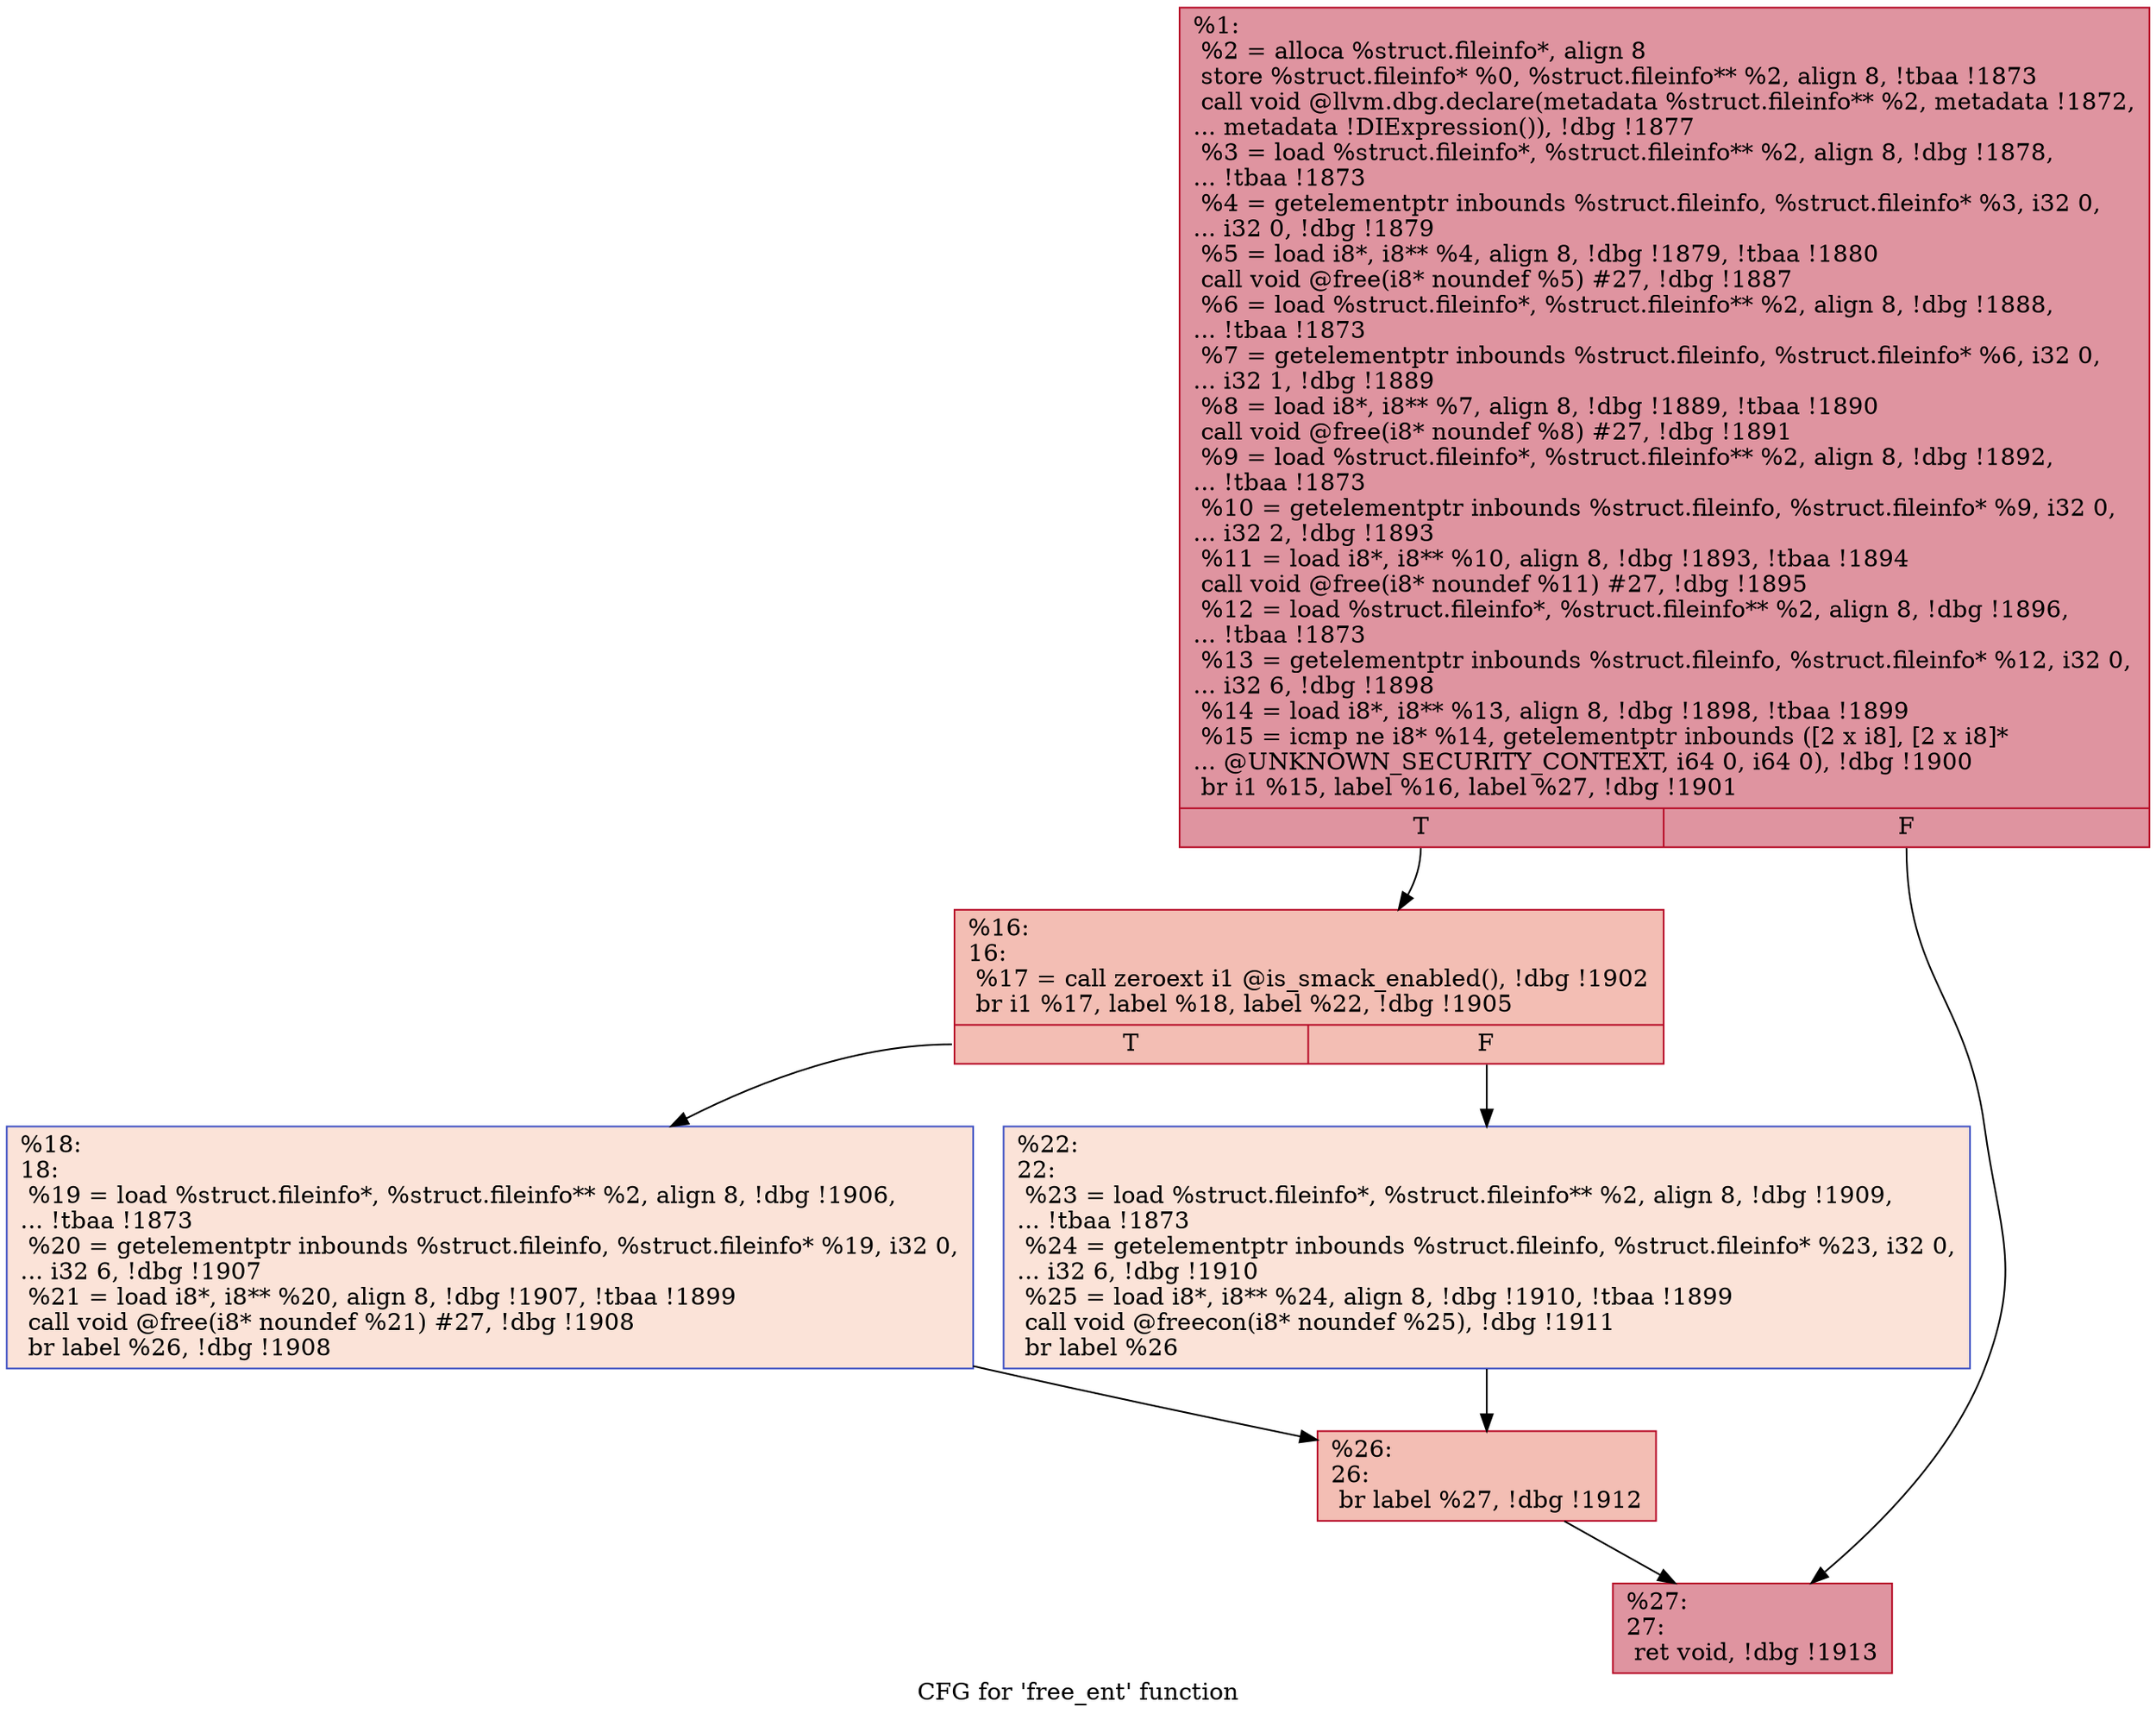digraph "CFG for 'free_ent' function" {
	label="CFG for 'free_ent' function";

	Node0x20c98e0 [shape=record,color="#b70d28ff", style=filled, fillcolor="#b70d2870",label="{%1:\l  %2 = alloca %struct.fileinfo*, align 8\l  store %struct.fileinfo* %0, %struct.fileinfo** %2, align 8, !tbaa !1873\l  call void @llvm.dbg.declare(metadata %struct.fileinfo** %2, metadata !1872,\l... metadata !DIExpression()), !dbg !1877\l  %3 = load %struct.fileinfo*, %struct.fileinfo** %2, align 8, !dbg !1878,\l... !tbaa !1873\l  %4 = getelementptr inbounds %struct.fileinfo, %struct.fileinfo* %3, i32 0,\l... i32 0, !dbg !1879\l  %5 = load i8*, i8** %4, align 8, !dbg !1879, !tbaa !1880\l  call void @free(i8* noundef %5) #27, !dbg !1887\l  %6 = load %struct.fileinfo*, %struct.fileinfo** %2, align 8, !dbg !1888,\l... !tbaa !1873\l  %7 = getelementptr inbounds %struct.fileinfo, %struct.fileinfo* %6, i32 0,\l... i32 1, !dbg !1889\l  %8 = load i8*, i8** %7, align 8, !dbg !1889, !tbaa !1890\l  call void @free(i8* noundef %8) #27, !dbg !1891\l  %9 = load %struct.fileinfo*, %struct.fileinfo** %2, align 8, !dbg !1892,\l... !tbaa !1873\l  %10 = getelementptr inbounds %struct.fileinfo, %struct.fileinfo* %9, i32 0,\l... i32 2, !dbg !1893\l  %11 = load i8*, i8** %10, align 8, !dbg !1893, !tbaa !1894\l  call void @free(i8* noundef %11) #27, !dbg !1895\l  %12 = load %struct.fileinfo*, %struct.fileinfo** %2, align 8, !dbg !1896,\l... !tbaa !1873\l  %13 = getelementptr inbounds %struct.fileinfo, %struct.fileinfo* %12, i32 0,\l... i32 6, !dbg !1898\l  %14 = load i8*, i8** %13, align 8, !dbg !1898, !tbaa !1899\l  %15 = icmp ne i8* %14, getelementptr inbounds ([2 x i8], [2 x i8]*\l... @UNKNOWN_SECURITY_CONTEXT, i64 0, i64 0), !dbg !1900\l  br i1 %15, label %16, label %27, !dbg !1901\l|{<s0>T|<s1>F}}"];
	Node0x20c98e0:s0 -> Node0x20ca720;
	Node0x20c98e0:s1 -> Node0x20ca860;
	Node0x20ca720 [shape=record,color="#b70d28ff", style=filled, fillcolor="#e36c5570",label="{%16:\l16:                                               \l  %17 = call zeroext i1 @is_smack_enabled(), !dbg !1902\l  br i1 %17, label %18, label %22, !dbg !1905\l|{<s0>T|<s1>F}}"];
	Node0x20ca720:s0 -> Node0x20ca770;
	Node0x20ca720:s1 -> Node0x20ca7c0;
	Node0x20ca770 [shape=record,color="#3d50c3ff", style=filled, fillcolor="#f6bfa670",label="{%18:\l18:                                               \l  %19 = load %struct.fileinfo*, %struct.fileinfo** %2, align 8, !dbg !1906,\l... !tbaa !1873\l  %20 = getelementptr inbounds %struct.fileinfo, %struct.fileinfo* %19, i32 0,\l... i32 6, !dbg !1907\l  %21 = load i8*, i8** %20, align 8, !dbg !1907, !tbaa !1899\l  call void @free(i8* noundef %21) #27, !dbg !1908\l  br label %26, !dbg !1908\l}"];
	Node0x20ca770 -> Node0x20ca810;
	Node0x20ca7c0 [shape=record,color="#3d50c3ff", style=filled, fillcolor="#f6bfa670",label="{%22:\l22:                                               \l  %23 = load %struct.fileinfo*, %struct.fileinfo** %2, align 8, !dbg !1909,\l... !tbaa !1873\l  %24 = getelementptr inbounds %struct.fileinfo, %struct.fileinfo* %23, i32 0,\l... i32 6, !dbg !1910\l  %25 = load i8*, i8** %24, align 8, !dbg !1910, !tbaa !1899\l  call void @freecon(i8* noundef %25), !dbg !1911\l  br label %26\l}"];
	Node0x20ca7c0 -> Node0x20ca810;
	Node0x20ca810 [shape=record,color="#b70d28ff", style=filled, fillcolor="#e36c5570",label="{%26:\l26:                                               \l  br label %27, !dbg !1912\l}"];
	Node0x20ca810 -> Node0x20ca860;
	Node0x20ca860 [shape=record,color="#b70d28ff", style=filled, fillcolor="#b70d2870",label="{%27:\l27:                                               \l  ret void, !dbg !1913\l}"];
}
